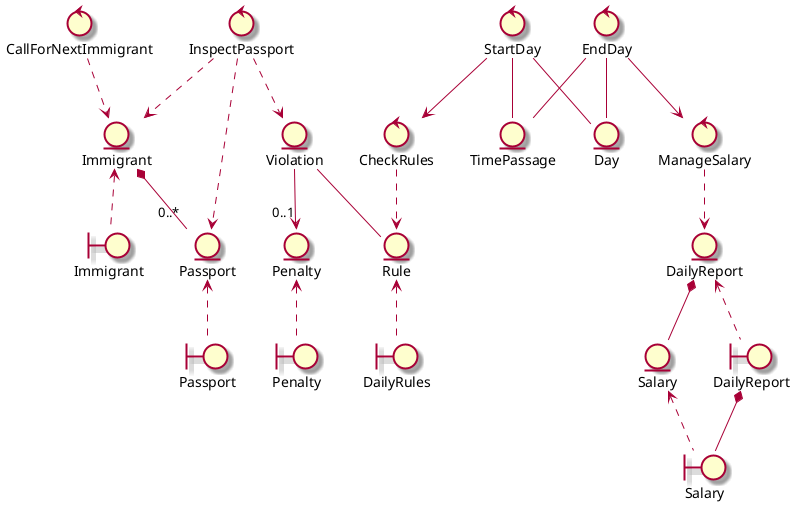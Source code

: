 ﻿@startuml
skin rose

entity Passport
entity Immigrant
entity Day
entity Penalty
entity Salary
entity DailyReport
entity Violation
entity Rule

entity TimePassage

control CallForNextImmigrant
control InspectPassport
control CheckRules
control ManageSalary

control StartDay
control EndDay

boundary "Passport" as PassportView
boundary "Immigrant" as ImmigrantView
boundary "Penalty" as PenaltyView
boundary "Salary" as SalaryView
boundary "DailyReport" as DailyReportView
boundary DailyRules

CallForNextImmigrant ..> Immigrant
Immigrant *-- "0..*" Passport

DailyReport *-- Salary

InspectPassport ..> Passport
InspectPassport ..> Immigrant

StartDay -- Day
EndDay -- Day
StartDay -- TimePassage
EndDay -- TimePassage

ManageSalary ..> DailyReport
InspectPassport ..> Violation

Violation --> "0..1" Penalty

CheckRules ..> Rule

StartDay --> CheckRules

Violation -- Rule

EndDay --> ManageSalary

PassportView .u.> Passport
ImmigrantView .u.> Immigrant
PenaltyView .u.> Penalty
SalaryView .u.> Salary
DailyReportView .u.> DailyReport
DailyRules .u.> Rule

DailyReportView *-- SalaryView

@enduml
